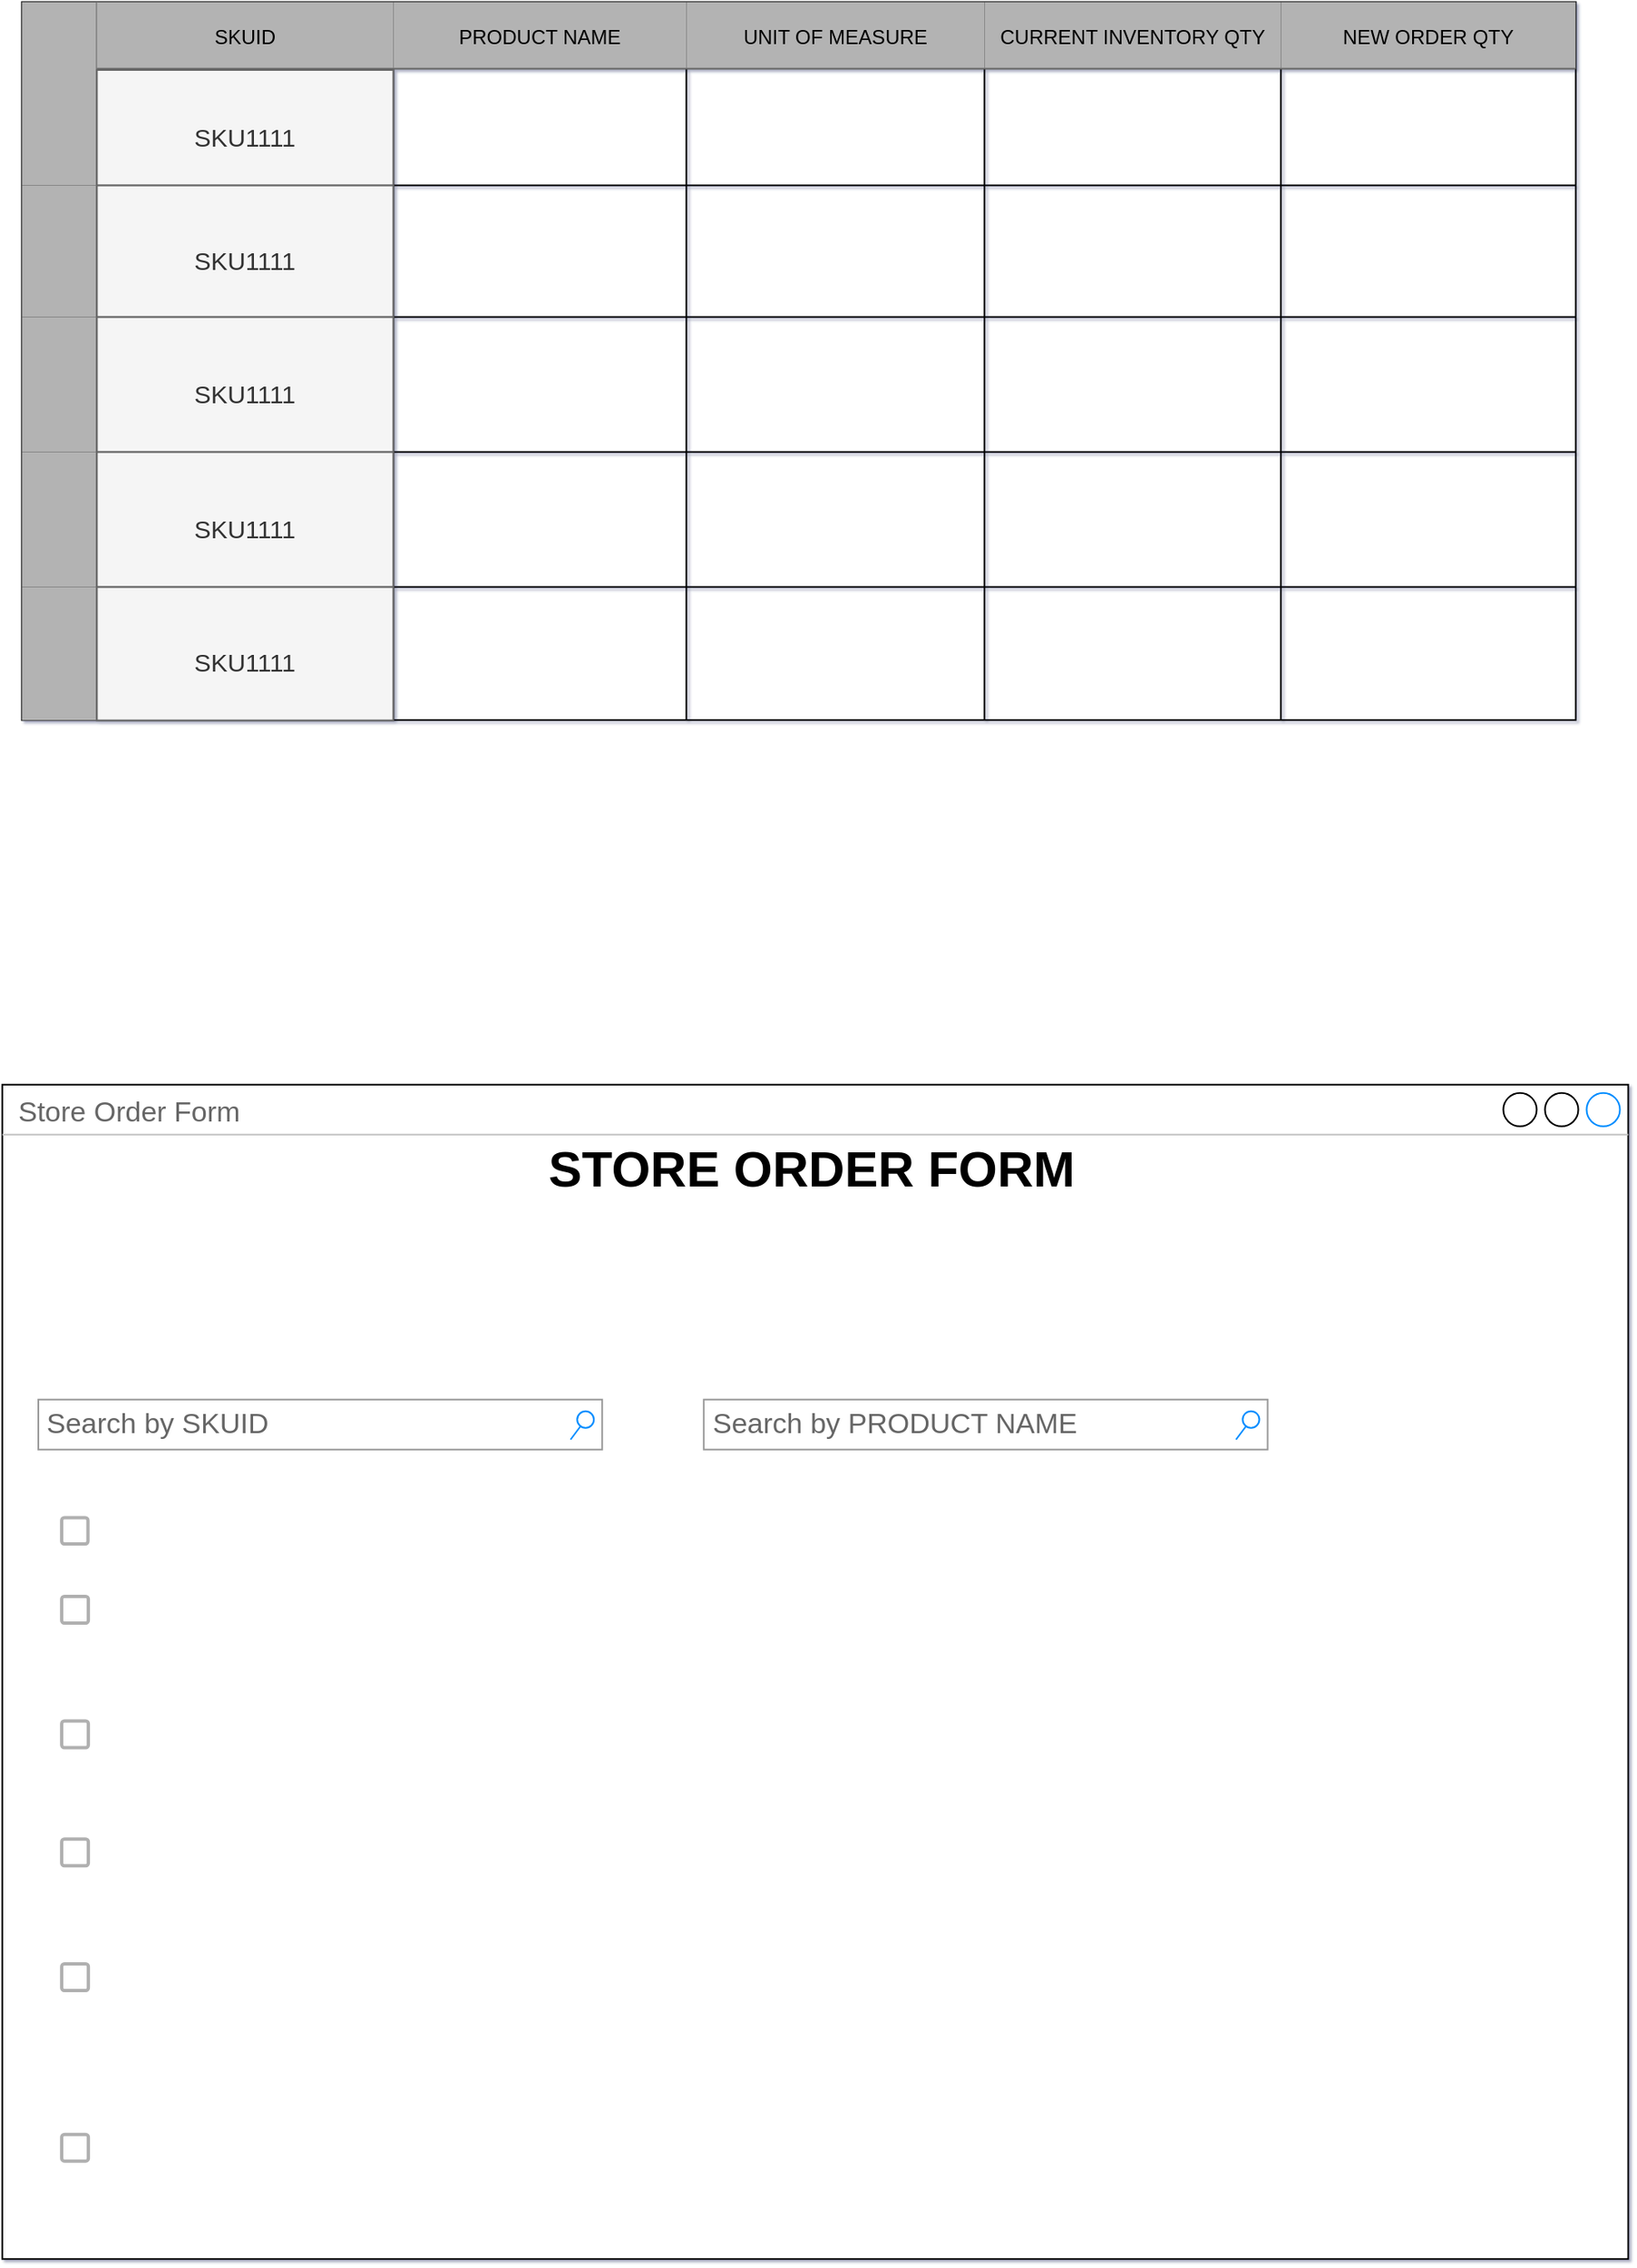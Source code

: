 <mxfile version="16.5.6" type="github">
  <diagram id="DkxhXxDabkg7D8pgcrME" name="Page-1">
    <mxGraphModel dx="755" dy="1623" grid="0" gridSize="3.937" guides="1" tooltips="1" connect="1" arrows="1" fold="1" page="0" pageScale="1" pageWidth="827" pageHeight="1169" background="none" math="0" shadow="1">
      <root>
        <mxCell id="0" />
        <mxCell id="1" parent="0" />
        <mxCell id="hHE543pLZx1zD03s0N3J-19" value="Store Order Form" style="strokeWidth=1;shadow=0;dashed=0;align=center;html=1;shape=mxgraph.mockup.containers.window;align=left;verticalAlign=top;spacingLeft=8;strokeColor2=#008cff;strokeColor3=#c4c4c4;fontColor=#666666;mainText=;fontSize=17;labelBackgroundColor=none;" vertex="1" parent="1">
          <mxGeometry x="39.37" y="-181.1" width="976.376" height="704.723" as="geometry" />
        </mxCell>
        <mxCell id="hHE543pLZx1zD03s0N3J-157" value="Search by SKUID" style="strokeWidth=1;shadow=0;dashed=0;align=center;html=1;shape=mxgraph.mockup.forms.searchBox;strokeColor=#999999;mainText=;strokeColor2=#008cff;fontColor=#666666;fontSize=17;align=left;spacingLeft=3;" vertex="1" parent="1">
          <mxGeometry x="61.02" y="7.87" width="338.59" height="30" as="geometry" />
        </mxCell>
        <mxCell id="hHE543pLZx1zD03s0N3J-160" value="" style="dashed=0;labelPosition=right;align=left;shape=mxgraph.gmdl.checkbox;strokeColor=#B0B0B0;fillColor=none;strokeWidth=2;aspect=fixed;sketch=0;" vertex="1" parent="1">
          <mxGeometry x="75.05" y="125.98" width="16" height="16" as="geometry" />
        </mxCell>
        <mxCell id="hHE543pLZx1zD03s0N3J-161" value="Search by PRODUCT NAME" style="strokeWidth=1;shadow=0;dashed=0;align=center;html=1;shape=mxgraph.mockup.forms.searchBox;strokeColor=#999999;mainText=;strokeColor2=#008cff;fontColor=#666666;fontSize=17;align=left;spacingLeft=3;" vertex="1" parent="1">
          <mxGeometry x="460.627" y="7.867" width="338.59" height="30" as="geometry" />
        </mxCell>
        <mxCell id="hHE543pLZx1zD03s0N3J-162" value="" style="dashed=0;labelPosition=right;align=left;shape=mxgraph.gmdl.checkbox;strokeColor=#B0B0B0;fillColor=none;strokeWidth=2;aspect=fixed;sketch=0;" vertex="1" parent="1">
          <mxGeometry x="75.053" y="78.74" width="15.748" height="15.748" as="geometry" />
        </mxCell>
        <mxCell id="hHE543pLZx1zD03s0N3J-163" value="" style="dashed=0;labelPosition=right;align=left;shape=mxgraph.gmdl.checkbox;strokeColor=#B0B0B0;fillColor=none;strokeWidth=2;aspect=fixed;sketch=0;" vertex="1" parent="1">
          <mxGeometry x="75.057" y="200.787" width="16" height="16" as="geometry" />
        </mxCell>
        <mxCell id="hHE543pLZx1zD03s0N3J-164" value="" style="dashed=0;labelPosition=right;align=left;shape=mxgraph.gmdl.checkbox;strokeColor=#B0B0B0;fillColor=none;strokeWidth=2;aspect=fixed;sketch=0;" vertex="1" parent="1">
          <mxGeometry x="75.064" y="346.464" width="16" height="16" as="geometry" />
        </mxCell>
        <mxCell id="hHE543pLZx1zD03s0N3J-165" value="" style="dashed=0;labelPosition=right;align=left;shape=mxgraph.gmdl.checkbox;strokeColor=#B0B0B0;fillColor=none;strokeWidth=2;aspect=fixed;sketch=0;" vertex="1" parent="1">
          <mxGeometry x="75.057" y="271.657" width="16" height="16" as="geometry" />
        </mxCell>
        <mxCell id="hHE543pLZx1zD03s0N3J-167" value="" style="dashed=0;labelPosition=right;align=left;shape=mxgraph.gmdl.checkbox;strokeColor=#B0B0B0;fillColor=none;strokeWidth=2;aspect=fixed;sketch=0;" vertex="1" parent="1">
          <mxGeometry x="75.064" y="448.814" width="16" height="16" as="geometry" />
        </mxCell>
        <mxCell id="hHE543pLZx1zD03s0N3J-168" value="&lt;font style=&quot;font-size: 30px&quot;&gt;&lt;b&gt;STORE ORDER FORM&lt;/b&gt;&lt;/font&gt;" style="text;html=1;strokeColor=none;fillColor=none;align=center;verticalAlign=middle;whiteSpace=wrap;rounded=0;" vertex="1" parent="1">
          <mxGeometry x="61.02" y="-145.67" width="929.13" height="30" as="geometry" />
        </mxCell>
        <mxCell id="hHE543pLZx1zD03s0N3J-126" value="" style="shape=table;childLayout=tableLayout;startSize=0;fillColor=none;collapsible=0;recursiveResize=0;expand=0;" vertex="1" parent="1">
          <mxGeometry x="51.18" y="-830.71" width="933.07" height="430.818" as="geometry" />
        </mxCell>
        <mxCell id="hHE543pLZx1zD03s0N3J-127" value="" style="shape=tableRow;horizontal=0;swimlaneHead=0;swimlaneBody=0;top=0;left=0;bottom=0;right=0;dropTarget=0;fontStyle=0;fillColor=#B3B3B3;points=[[0,0.5],[1,0.5]];portConstraint=eastwest;startSize=45;collapsible=0;recursiveResize=0;expand=0;strokeColor=#666666;gradientColor=none;" vertex="1" parent="hHE543pLZx1zD03s0N3J-126">
          <mxGeometry width="933.07" height="110" as="geometry" />
        </mxCell>
        <mxCell id="hHE543pLZx1zD03s0N3J-128" value="SKUID" style="swimlane;swimlaneHead=0;swimlaneBody=0;fontStyle=0;connectable=0;fillColor=#B3B3B3;startSize=40;collapsible=0;recursiveResize=0;expand=0;strokeColor=#666666;gradientColor=none;" vertex="1" parent="hHE543pLZx1zD03s0N3J-127">
          <mxGeometry x="45" width="178" height="110" as="geometry">
            <mxRectangle width="178" height="110" as="alternateBounds" />
          </mxGeometry>
        </mxCell>
        <mxCell id="hHE543pLZx1zD03s0N3J-171" value="&lt;font style=&quot;font-size: 15px&quot;&gt;SKU1111&lt;/font&gt;" style="rounded=0;whiteSpace=wrap;html=1;fontSize=30;fillColor=#f5f5f5;fontColor=#333333;strokeColor=#666666;" vertex="1" parent="hHE543pLZx1zD03s0N3J-128">
          <mxGeometry y="40.71" width="178" height="69.29" as="geometry" />
        </mxCell>
        <mxCell id="hHE543pLZx1zD03s0N3J-129" value="PRODUCT NAME" style="swimlane;swimlaneHead=0;swimlaneBody=0;fontStyle=0;connectable=0;fillColor=#B3B3B3;startSize=40;collapsible=0;recursiveResize=0;expand=0;strokeColor=#666666;gradientColor=none;" vertex="1" parent="hHE543pLZx1zD03s0N3J-127">
          <mxGeometry x="223" width="176" height="110" as="geometry">
            <mxRectangle width="176" height="110" as="alternateBounds" />
          </mxGeometry>
        </mxCell>
        <mxCell id="hHE543pLZx1zD03s0N3J-130" value="UNIT OF MEASURE" style="swimlane;swimlaneHead=0;swimlaneBody=0;fontStyle=0;connectable=0;fillColor=#B3B3B3;startSize=40;collapsible=0;recursiveResize=0;expand=0;strokeColor=#666666;gradientColor=none;" vertex="1" parent="hHE543pLZx1zD03s0N3J-127">
          <mxGeometry x="399" width="179" height="110" as="geometry">
            <mxRectangle width="179" height="110" as="alternateBounds" />
          </mxGeometry>
        </mxCell>
        <mxCell id="hHE543pLZx1zD03s0N3J-131" value="CURRENT INVENTORY QTY" style="swimlane;swimlaneHead=0;swimlaneBody=0;fontStyle=0;connectable=0;startSize=40;collapsible=0;recursiveResize=0;expand=0;fillColor=#B3B3B3;strokeColor=#666666;gradientColor=none;" vertex="1" parent="hHE543pLZx1zD03s0N3J-127">
          <mxGeometry x="578" width="178" height="110" as="geometry">
            <mxRectangle width="178" height="110" as="alternateBounds" />
          </mxGeometry>
        </mxCell>
        <mxCell id="hHE543pLZx1zD03s0N3J-132" value="NEW ORDER QTY" style="swimlane;swimlaneHead=0;swimlaneBody=0;fontStyle=0;connectable=0;fillColor=#B3B3B3;startSize=40;collapsible=0;recursiveResize=0;expand=0;strokeColor=#666666;gradientColor=none;" vertex="1" parent="hHE543pLZx1zD03s0N3J-127">
          <mxGeometry x="756" width="177" height="110" as="geometry">
            <mxRectangle width="177" height="110" as="alternateBounds" />
          </mxGeometry>
        </mxCell>
        <mxCell id="hHE543pLZx1zD03s0N3J-133" value="" style="shape=tableRow;horizontal=0;swimlaneHead=0;swimlaneBody=0;top=0;left=0;bottom=0;right=0;dropTarget=0;fontStyle=0;fillColor=#B3B3B3;points=[[0,0.5],[1,0.5]];portConstraint=eastwest;startSize=45;collapsible=0;recursiveResize=0;expand=0;strokeColor=#666666;gradientColor=none;" vertex="1" parent="hHE543pLZx1zD03s0N3J-126">
          <mxGeometry y="110" width="933.07" height="79" as="geometry" />
        </mxCell>
        <mxCell id="hHE543pLZx1zD03s0N3J-134" value="" style="swimlane;swimlaneHead=0;swimlaneBody=0;fontStyle=0;connectable=0;fillColor=#eeeeee;startSize=0;collapsible=0;recursiveResize=0;expand=0;strokeColor=#36393d;" vertex="1" parent="hHE543pLZx1zD03s0N3J-133">
          <mxGeometry x="45" width="178" height="79" as="geometry">
            <mxRectangle width="178" height="79" as="alternateBounds" />
          </mxGeometry>
        </mxCell>
        <mxCell id="hHE543pLZx1zD03s0N3J-172" value="&lt;font style=&quot;font-size: 15px&quot;&gt;SKU1111&lt;/font&gt;" style="rounded=0;whiteSpace=wrap;html=1;fontSize=30;fillColor=#f5f5f5;fontColor=#333333;strokeColor=#666666;" vertex="1" parent="hHE543pLZx1zD03s0N3J-134">
          <mxGeometry width="178" height="79" as="geometry" />
        </mxCell>
        <mxCell id="hHE543pLZx1zD03s0N3J-135" value="" style="swimlane;swimlaneHead=0;swimlaneBody=0;fontStyle=0;connectable=0;fillColor=none;startSize=0;collapsible=0;recursiveResize=0;expand=0;" vertex="1" parent="hHE543pLZx1zD03s0N3J-133">
          <mxGeometry x="223" width="176" height="79" as="geometry">
            <mxRectangle width="176" height="79" as="alternateBounds" />
          </mxGeometry>
        </mxCell>
        <mxCell id="hHE543pLZx1zD03s0N3J-136" value="" style="swimlane;swimlaneHead=0;swimlaneBody=0;fontStyle=0;connectable=0;fillColor=none;startSize=0;collapsible=0;recursiveResize=0;expand=0;" vertex="1" parent="hHE543pLZx1zD03s0N3J-133">
          <mxGeometry x="399" width="179" height="79" as="geometry">
            <mxRectangle width="179" height="79" as="alternateBounds" />
          </mxGeometry>
        </mxCell>
        <mxCell id="hHE543pLZx1zD03s0N3J-137" value="" style="swimlane;swimlaneHead=0;swimlaneBody=0;fontStyle=0;connectable=0;fillColor=none;startSize=0;collapsible=0;recursiveResize=0;expand=0;" vertex="1" parent="hHE543pLZx1zD03s0N3J-133">
          <mxGeometry x="578" width="178" height="79" as="geometry">
            <mxRectangle width="178" height="79" as="alternateBounds" />
          </mxGeometry>
        </mxCell>
        <mxCell id="hHE543pLZx1zD03s0N3J-138" value="" style="swimlane;swimlaneHead=0;swimlaneBody=0;fontStyle=0;connectable=0;fillColor=none;startSize=0;collapsible=0;recursiveResize=0;expand=0;" vertex="1" parent="hHE543pLZx1zD03s0N3J-133">
          <mxGeometry x="756" width="177" height="79" as="geometry">
            <mxRectangle width="177" height="79" as="alternateBounds" />
          </mxGeometry>
        </mxCell>
        <mxCell id="hHE543pLZx1zD03s0N3J-139" value="" style="shape=tableRow;horizontal=0;swimlaneHead=0;swimlaneBody=0;top=0;left=0;bottom=0;right=0;dropTarget=0;fontStyle=0;fillColor=#B3B3B3;points=[[0,0.5],[1,0.5]];portConstraint=eastwest;startSize=45;collapsible=0;recursiveResize=0;expand=0;strokeColor=#666666;gradientColor=none;" vertex="1" parent="hHE543pLZx1zD03s0N3J-126">
          <mxGeometry y="189" width="933.07" height="81" as="geometry" />
        </mxCell>
        <mxCell id="hHE543pLZx1zD03s0N3J-140" value="" style="swimlane;swimlaneHead=0;swimlaneBody=0;fontStyle=0;connectable=0;fillColor=default;startSize=0;collapsible=0;recursiveResize=0;expand=0;strokeColor=#666666;fontColor=#333333;" vertex="1" parent="hHE543pLZx1zD03s0N3J-139">
          <mxGeometry x="45" width="178" height="81" as="geometry">
            <mxRectangle width="178" height="81" as="alternateBounds" />
          </mxGeometry>
        </mxCell>
        <mxCell id="hHE543pLZx1zD03s0N3J-173" value="&lt;font style=&quot;font-size: 15px&quot;&gt;SKU1111&lt;/font&gt;" style="rounded=0;whiteSpace=wrap;html=1;fontSize=30;fillColor=#f5f5f5;fontColor=#333333;strokeColor=#666666;" vertex="1" parent="hHE543pLZx1zD03s0N3J-140">
          <mxGeometry width="178" height="81" as="geometry" />
        </mxCell>
        <mxCell id="hHE543pLZx1zD03s0N3J-141" value="" style="swimlane;swimlaneHead=0;swimlaneBody=0;fontStyle=0;connectable=0;fillColor=none;startSize=0;collapsible=0;recursiveResize=0;expand=0;" vertex="1" parent="hHE543pLZx1zD03s0N3J-139">
          <mxGeometry x="223" width="176" height="81" as="geometry">
            <mxRectangle width="176" height="81" as="alternateBounds" />
          </mxGeometry>
        </mxCell>
        <mxCell id="hHE543pLZx1zD03s0N3J-142" value="" style="swimlane;swimlaneHead=0;swimlaneBody=0;fontStyle=0;connectable=0;fillColor=none;startSize=0;collapsible=0;recursiveResize=0;expand=0;" vertex="1" parent="hHE543pLZx1zD03s0N3J-139">
          <mxGeometry x="399" width="179" height="81" as="geometry">
            <mxRectangle width="179" height="81" as="alternateBounds" />
          </mxGeometry>
        </mxCell>
        <mxCell id="hHE543pLZx1zD03s0N3J-143" value="" style="swimlane;swimlaneHead=0;swimlaneBody=0;fontStyle=0;connectable=0;fillColor=none;startSize=0;collapsible=0;recursiveResize=0;expand=0;" vertex="1" parent="hHE543pLZx1zD03s0N3J-139">
          <mxGeometry x="578" width="178" height="81" as="geometry">
            <mxRectangle width="178" height="81" as="alternateBounds" />
          </mxGeometry>
        </mxCell>
        <mxCell id="hHE543pLZx1zD03s0N3J-144" value="" style="swimlane;swimlaneHead=0;swimlaneBody=0;fontStyle=0;connectable=0;fillColor=none;startSize=0;collapsible=0;recursiveResize=0;expand=0;" vertex="1" parent="hHE543pLZx1zD03s0N3J-139">
          <mxGeometry x="756" width="177" height="81" as="geometry">
            <mxRectangle width="177" height="81" as="alternateBounds" />
          </mxGeometry>
        </mxCell>
        <mxCell id="hHE543pLZx1zD03s0N3J-145" value="" style="shape=tableRow;horizontal=0;swimlaneHead=0;swimlaneBody=0;top=0;left=0;bottom=0;right=0;dropTarget=0;fontStyle=0;fillColor=#B3B3B3;points=[[0,0.5],[1,0.5]];portConstraint=eastwest;startSize=45;collapsible=0;recursiveResize=0;expand=0;strokeColor=#666666;gradientColor=none;" vertex="1" parent="hHE543pLZx1zD03s0N3J-126">
          <mxGeometry y="270" width="933.07" height="81" as="geometry" />
        </mxCell>
        <mxCell id="hHE543pLZx1zD03s0N3J-146" value="" style="swimlane;swimlaneHead=0;swimlaneBody=0;fontStyle=0;connectable=0;fillColor=#eeeeee;startSize=0;collapsible=0;recursiveResize=0;expand=0;strokeColor=#36393d;" vertex="1" parent="hHE543pLZx1zD03s0N3J-145">
          <mxGeometry x="45" width="178" height="81" as="geometry">
            <mxRectangle width="178" height="81" as="alternateBounds" />
          </mxGeometry>
        </mxCell>
        <mxCell id="hHE543pLZx1zD03s0N3J-174" value="&lt;font style=&quot;font-size: 15px&quot;&gt;SKU1111&lt;/font&gt;" style="rounded=0;whiteSpace=wrap;html=1;fontSize=30;fillColor=#f5f5f5;fontColor=#333333;strokeColor=#666666;" vertex="1" parent="hHE543pLZx1zD03s0N3J-146">
          <mxGeometry x="-0.01" width="178" height="80.99" as="geometry" />
        </mxCell>
        <mxCell id="hHE543pLZx1zD03s0N3J-147" value="" style="swimlane;swimlaneHead=0;swimlaneBody=0;fontStyle=0;connectable=0;fillColor=none;startSize=0;collapsible=0;recursiveResize=0;expand=0;" vertex="1" parent="hHE543pLZx1zD03s0N3J-145">
          <mxGeometry x="223" width="176" height="81" as="geometry">
            <mxRectangle width="176" height="81" as="alternateBounds" />
          </mxGeometry>
        </mxCell>
        <mxCell id="hHE543pLZx1zD03s0N3J-148" value="" style="swimlane;swimlaneHead=0;swimlaneBody=0;fontStyle=0;connectable=0;fillColor=none;startSize=0;collapsible=0;recursiveResize=0;expand=0;" vertex="1" parent="hHE543pLZx1zD03s0N3J-145">
          <mxGeometry x="399" width="179" height="81" as="geometry">
            <mxRectangle width="179" height="81" as="alternateBounds" />
          </mxGeometry>
        </mxCell>
        <mxCell id="hHE543pLZx1zD03s0N3J-149" value="" style="swimlane;swimlaneHead=0;swimlaneBody=0;fontStyle=0;connectable=0;fillColor=none;startSize=0;collapsible=0;recursiveResize=0;expand=0;" vertex="1" parent="hHE543pLZx1zD03s0N3J-145">
          <mxGeometry x="578" width="178" height="81" as="geometry">
            <mxRectangle width="178" height="81" as="alternateBounds" />
          </mxGeometry>
        </mxCell>
        <mxCell id="hHE543pLZx1zD03s0N3J-150" value="" style="swimlane;swimlaneHead=0;swimlaneBody=0;fontStyle=0;connectable=0;fillColor=none;startSize=0;collapsible=0;recursiveResize=0;expand=0;" vertex="1" parent="hHE543pLZx1zD03s0N3J-145">
          <mxGeometry x="756" width="177" height="81" as="geometry">
            <mxRectangle width="177" height="81" as="alternateBounds" />
          </mxGeometry>
        </mxCell>
        <mxCell id="hHE543pLZx1zD03s0N3J-151" value="" style="shape=tableRow;horizontal=0;swimlaneHead=0;swimlaneBody=0;top=0;left=0;bottom=0;right=0;dropTarget=0;fontStyle=0;fillColor=#B3B3B3;points=[[0,0.5],[1,0.5]];portConstraint=eastwest;startSize=45;collapsible=0;recursiveResize=0;expand=0;strokeColor=#666666;gradientColor=none;" vertex="1" parent="hHE543pLZx1zD03s0N3J-126">
          <mxGeometry y="351" width="933.07" height="80" as="geometry" />
        </mxCell>
        <mxCell id="hHE543pLZx1zD03s0N3J-152" value="" style="swimlane;swimlaneHead=0;swimlaneBody=0;fontStyle=0;connectable=0;fillColor=#eeeeee;startSize=0;collapsible=0;recursiveResize=0;expand=0;strokeColor=#36393d;" vertex="1" parent="hHE543pLZx1zD03s0N3J-151">
          <mxGeometry x="45" width="178" height="80" as="geometry">
            <mxRectangle width="178" height="80" as="alternateBounds" />
          </mxGeometry>
        </mxCell>
        <mxCell id="hHE543pLZx1zD03s0N3J-175" value="&lt;font style=&quot;font-size: 15px&quot;&gt;SKU1111&lt;/font&gt;" style="rounded=0;whiteSpace=wrap;html=1;fontSize=30;fillColor=#f5f5f5;fontColor=#333333;strokeColor=#666666;" vertex="1" parent="hHE543pLZx1zD03s0N3J-152">
          <mxGeometry width="178" height="80" as="geometry" />
        </mxCell>
        <mxCell id="hHE543pLZx1zD03s0N3J-153" value="" style="swimlane;swimlaneHead=0;swimlaneBody=0;fontStyle=0;connectable=0;fillColor=none;startSize=0;collapsible=0;recursiveResize=0;expand=0;" vertex="1" parent="hHE543pLZx1zD03s0N3J-151">
          <mxGeometry x="223" width="176" height="80" as="geometry">
            <mxRectangle width="176" height="80" as="alternateBounds" />
          </mxGeometry>
        </mxCell>
        <mxCell id="hHE543pLZx1zD03s0N3J-154" value="" style="swimlane;swimlaneHead=0;swimlaneBody=0;fontStyle=0;connectable=0;fillColor=none;startSize=0;collapsible=0;recursiveResize=0;expand=0;" vertex="1" parent="hHE543pLZx1zD03s0N3J-151">
          <mxGeometry x="399" width="179" height="80" as="geometry">
            <mxRectangle width="179" height="80" as="alternateBounds" />
          </mxGeometry>
        </mxCell>
        <mxCell id="hHE543pLZx1zD03s0N3J-155" value="" style="swimlane;swimlaneHead=0;swimlaneBody=0;fontStyle=0;connectable=0;fillColor=none;startSize=0;collapsible=0;recursiveResize=0;expand=0;" vertex="1" parent="hHE543pLZx1zD03s0N3J-151">
          <mxGeometry x="578" width="178" height="80" as="geometry">
            <mxRectangle width="178" height="80" as="alternateBounds" />
          </mxGeometry>
        </mxCell>
        <mxCell id="hHE543pLZx1zD03s0N3J-156" value="" style="swimlane;swimlaneHead=0;swimlaneBody=0;fontStyle=0;connectable=0;fillColor=#f5f5f5;startSize=0;collapsible=0;recursiveResize=0;expand=0;strokeColor=#666666;fontColor=#333333;" vertex="1" parent="hHE543pLZx1zD03s0N3J-151">
          <mxGeometry x="756" width="177" height="80" as="geometry">
            <mxRectangle width="177" height="80" as="alternateBounds" />
          </mxGeometry>
        </mxCell>
      </root>
    </mxGraphModel>
  </diagram>
</mxfile>
